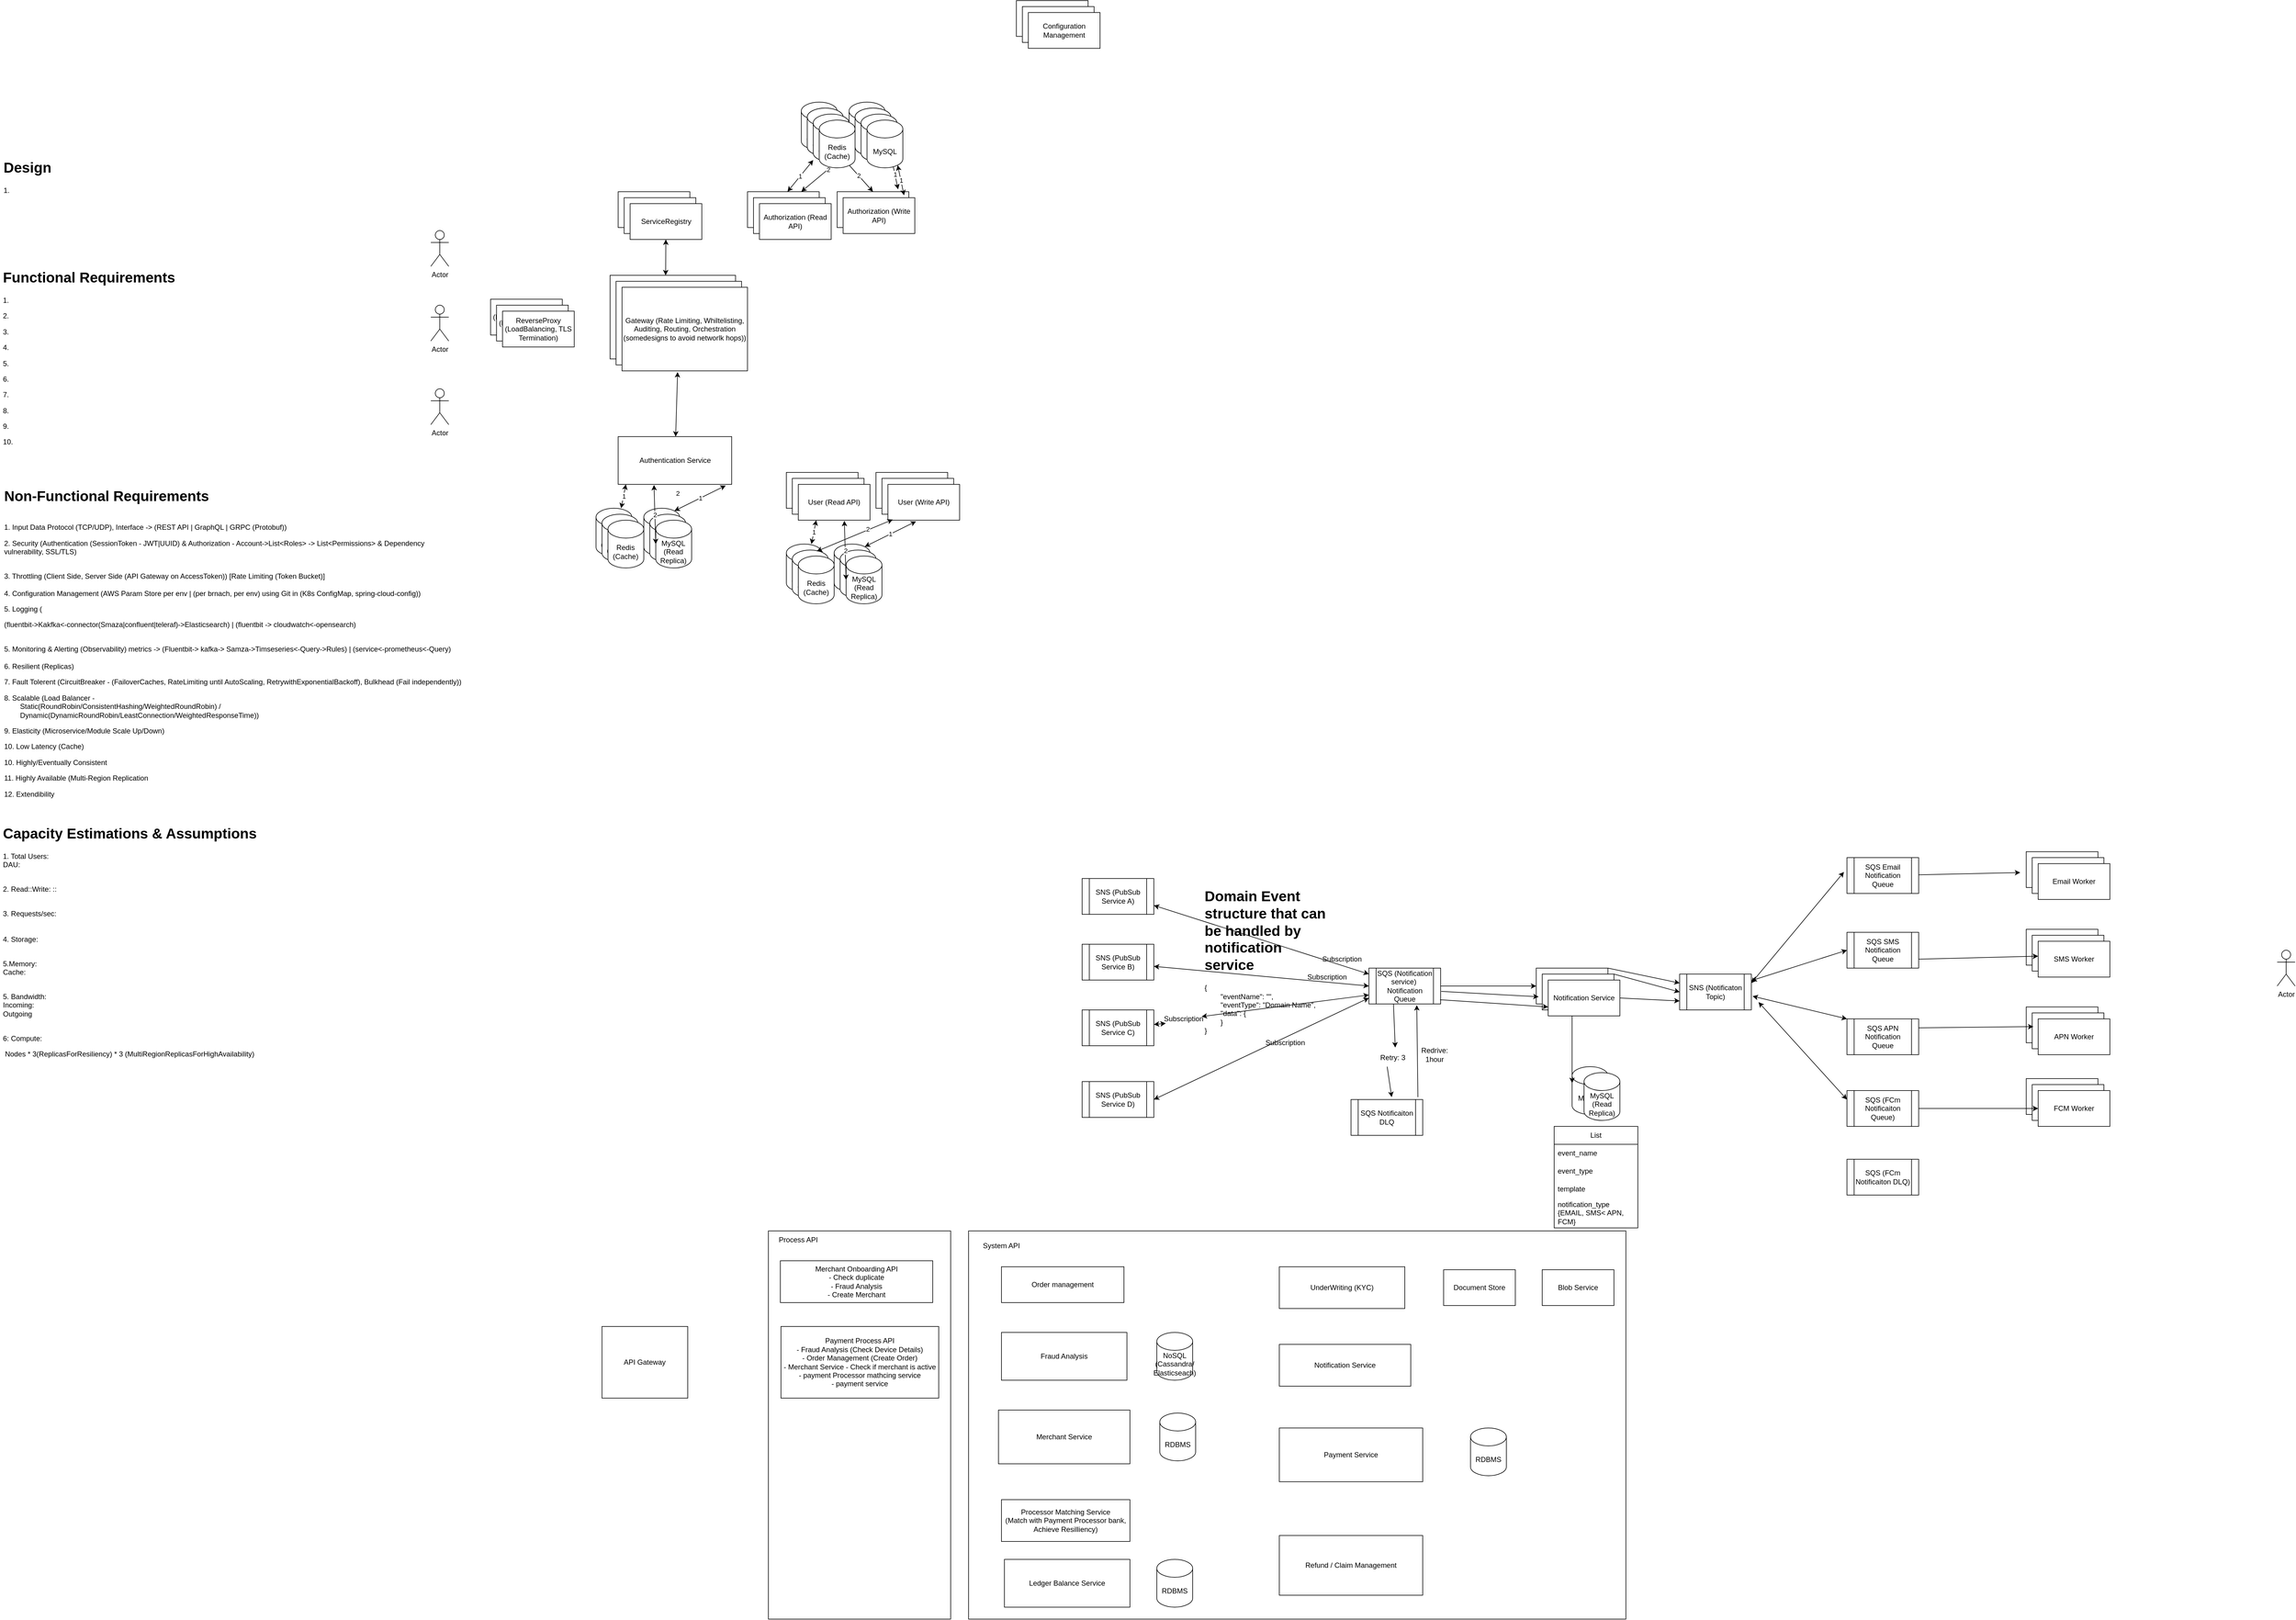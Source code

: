 <mxfile version="21.7.1" type="device">
  <diagram id="5IbY6chEuLYtdWxYGzNw" name="Page-1">
    <mxGraphModel dx="3062" dy="1866" grid="1" gridSize="10" guides="1" tooltips="1" connect="1" arrows="1" fold="1" page="1" pageScale="1" pageWidth="850" pageHeight="1100" math="0" shadow="0">
      <root>
        <mxCell id="0" />
        <mxCell id="1" parent="0" />
        <mxCell id="gwHCqsxIp7rP5MhEEpe_-1" value="API Gateway (Authentication)" style="rounded=0;whiteSpace=wrap;html=1;" parent="1" vertex="1">
          <mxGeometry x="170" y="160" width="210" height="140" as="geometry" />
        </mxCell>
        <mxCell id="gwHCqsxIp7rP5MhEEpe_-2" value="Authorization" style="rounded=0;whiteSpace=wrap;html=1;" parent="1" vertex="1">
          <mxGeometry x="550" y="20" width="120" height="60" as="geometry" />
        </mxCell>
        <mxCell id="gwHCqsxIp7rP5MhEEpe_-3" value="ServiceRegistry" style="rounded=0;whiteSpace=wrap;html=1;" parent="1" vertex="1">
          <mxGeometry x="183.52" y="20" width="120" height="60" as="geometry" />
        </mxCell>
        <mxCell id="gwHCqsxIp7rP5MhEEpe_-4" value="ReverseProxy (LoadBalancing, TLS Termination)" style="rounded=0;whiteSpace=wrap;html=1;" parent="1" vertex="1">
          <mxGeometry x="-30" y="200" width="120" height="60" as="geometry" />
        </mxCell>
        <mxCell id="gwHCqsxIp7rP5MhEEpe_-5" value="ReverseProxy (LoadBalancing, TLS Termination)" style="rounded=0;whiteSpace=wrap;html=1;" parent="1" vertex="1">
          <mxGeometry x="-20" y="210" width="120" height="60" as="geometry" />
        </mxCell>
        <mxCell id="gwHCqsxIp7rP5MhEEpe_-6" value="ReverseProxy (LoadBalancing, TLS Termination)" style="rounded=0;whiteSpace=wrap;html=1;" parent="1" vertex="1">
          <mxGeometry x="-10" y="220" width="120" height="60" as="geometry" />
        </mxCell>
        <mxCell id="gwHCqsxIp7rP5MhEEpe_-7" value="API Gateway (Authentication)" style="rounded=0;whiteSpace=wrap;html=1;" parent="1" vertex="1">
          <mxGeometry x="180" y="170" width="210" height="140" as="geometry" />
        </mxCell>
        <mxCell id="gwHCqsxIp7rP5MhEEpe_-8" value="Gateway (Rate Limiting, Whiltelisting, Auditing, Routing, Orchestration (somedesigns to avoid networlk hops))" style="rounded=0;whiteSpace=wrap;html=1;" parent="1" vertex="1">
          <mxGeometry x="190" y="180" width="210" height="140" as="geometry" />
        </mxCell>
        <mxCell id="gwHCqsxIp7rP5MhEEpe_-9" value="ServiceRegistry" style="rounded=0;whiteSpace=wrap;html=1;" parent="1" vertex="1">
          <mxGeometry x="193.52" y="30" width="120" height="60" as="geometry" />
        </mxCell>
        <mxCell id="gwHCqsxIp7rP5MhEEpe_-10" value="ServiceRegistry" style="rounded=0;whiteSpace=wrap;html=1;" parent="1" vertex="1">
          <mxGeometry x="203.52" y="40" width="120" height="60" as="geometry" />
        </mxCell>
        <mxCell id="gwHCqsxIp7rP5MhEEpe_-11" value="Authorization (Write API)" style="rounded=0;whiteSpace=wrap;html=1;" parent="1" vertex="1">
          <mxGeometry x="560" y="30" width="120" height="60" as="geometry" />
        </mxCell>
        <mxCell id="gwHCqsxIp7rP5MhEEpe_-13" value="User" style="rounded=0;whiteSpace=wrap;html=1;" parent="1" vertex="1">
          <mxGeometry x="465" y="490" width="120" height="60" as="geometry" />
        </mxCell>
        <mxCell id="gwHCqsxIp7rP5MhEEpe_-14" value="User" style="rounded=0;whiteSpace=wrap;html=1;" parent="1" vertex="1">
          <mxGeometry x="475" y="500" width="120" height="60" as="geometry" />
        </mxCell>
        <mxCell id="gwHCqsxIp7rP5MhEEpe_-15" value="User (Read API)" style="rounded=0;whiteSpace=wrap;html=1;" parent="1" vertex="1">
          <mxGeometry x="485" y="510" width="120" height="60" as="geometry" />
        </mxCell>
        <mxCell id="gwHCqsxIp7rP5MhEEpe_-16" value="MySQL" style="shape=cylinder3;whiteSpace=wrap;html=1;boundedLbl=1;backgroundOutline=1;size=15;" parent="1" vertex="1">
          <mxGeometry x="570" y="-130" width="60" height="80" as="geometry" />
        </mxCell>
        <mxCell id="gwHCqsxIp7rP5MhEEpe_-18" value="Redis (Cache)" style="shape=cylinder3;whiteSpace=wrap;html=1;boundedLbl=1;backgroundOutline=1;size=15;" parent="1" vertex="1">
          <mxGeometry x="490" y="-130" width="60" height="80" as="geometry" />
        </mxCell>
        <mxCell id="gwHCqsxIp7rP5MhEEpe_-22" value="MySQL" style="shape=cylinder3;whiteSpace=wrap;html=1;boundedLbl=1;backgroundOutline=1;size=15;" parent="1" vertex="1">
          <mxGeometry x="580" y="-120" width="60" height="80" as="geometry" />
        </mxCell>
        <mxCell id="gwHCqsxIp7rP5MhEEpe_-23" value="Redis (Cache)" style="shape=cylinder3;whiteSpace=wrap;html=1;boundedLbl=1;backgroundOutline=1;size=15;" parent="1" vertex="1">
          <mxGeometry x="500" y="-120" width="60" height="80" as="geometry" />
        </mxCell>
        <mxCell id="gwHCqsxIp7rP5MhEEpe_-24" value="MySQL" style="shape=cylinder3;whiteSpace=wrap;html=1;boundedLbl=1;backgroundOutline=1;size=15;" parent="1" vertex="1">
          <mxGeometry x="590" y="-110" width="60" height="80" as="geometry" />
        </mxCell>
        <mxCell id="gwHCqsxIp7rP5MhEEpe_-25" value="Redis (Cache)" style="shape=cylinder3;whiteSpace=wrap;html=1;boundedLbl=1;backgroundOutline=1;size=15;" parent="1" vertex="1">
          <mxGeometry x="510" y="-110" width="60" height="80" as="geometry" />
        </mxCell>
        <mxCell id="gwHCqsxIp7rP5MhEEpe_-55" value="Authorization" style="rounded=0;whiteSpace=wrap;html=1;" parent="1" vertex="1">
          <mxGeometry x="400" y="20" width="120" height="60" as="geometry" />
        </mxCell>
        <mxCell id="gwHCqsxIp7rP5MhEEpe_-56" value="Authorization" style="rounded=0;whiteSpace=wrap;html=1;" parent="1" vertex="1">
          <mxGeometry x="410" y="30" width="120" height="60" as="geometry" />
        </mxCell>
        <mxCell id="gwHCqsxIp7rP5MhEEpe_-57" value="Authorization (Read API)" style="rounded=0;whiteSpace=wrap;html=1;" parent="1" vertex="1">
          <mxGeometry x="420" y="40" width="120" height="60" as="geometry" />
        </mxCell>
        <mxCell id="gwHCqsxIp7rP5MhEEpe_-58" value="1" style="endArrow=classic;startArrow=classic;html=1;rounded=0;exitX=0.85;exitY=-0.067;exitDx=0;exitDy=0;exitPerimeter=0;entryX=0.855;entryY=1;entryDx=0;entryDy=-4.35;entryPerimeter=0;" parent="1" source="gwHCqsxIp7rP5MhEEpe_-2" target="gwHCqsxIp7rP5MhEEpe_-24" edge="1">
          <mxGeometry width="50" height="50" relative="1" as="geometry">
            <mxPoint x="660" y="-30" as="sourcePoint" />
            <mxPoint x="710" y="-80" as="targetPoint" />
          </mxGeometry>
        </mxCell>
        <mxCell id="gwHCqsxIp7rP5MhEEpe_-59" value="1" style="endArrow=classic;startArrow=classic;html=1;rounded=0;exitX=0.558;exitY=0;exitDx=0;exitDy=0;exitPerimeter=0;" parent="1" source="gwHCqsxIp7rP5MhEEpe_-55" target="gwHCqsxIp7rP5MhEEpe_-25" edge="1">
          <mxGeometry width="50" height="50" relative="1" as="geometry">
            <mxPoint x="660" y="-30" as="sourcePoint" />
            <mxPoint x="710" y="-80" as="targetPoint" />
          </mxGeometry>
        </mxCell>
        <mxCell id="gwHCqsxIp7rP5MhEEpe_-60" value="2" style="endArrow=classic;startArrow=classic;html=1;rounded=0;exitX=0.75;exitY=0;exitDx=0;exitDy=0;entryX=0;entryY=1;entryDx=0;entryDy=-15;entryPerimeter=0;" parent="1" source="gwHCqsxIp7rP5MhEEpe_-55" target="gwHCqsxIp7rP5MhEEpe_-22" edge="1">
          <mxGeometry width="50" height="50" relative="1" as="geometry">
            <mxPoint x="660" y="-30" as="sourcePoint" />
            <mxPoint x="710" y="-80" as="targetPoint" />
          </mxGeometry>
        </mxCell>
        <mxCell id="gwHCqsxIp7rP5MhEEpe_-61" value="2" style="endArrow=classic;startArrow=classic;html=1;rounded=0;exitX=0.5;exitY=0;exitDx=0;exitDy=0;entryX=0.855;entryY=1;entryDx=0;entryDy=-4.35;entryPerimeter=0;" parent="1" source="gwHCqsxIp7rP5MhEEpe_-2" target="gwHCqsxIp7rP5MhEEpe_-25" edge="1">
          <mxGeometry width="50" height="50" relative="1" as="geometry">
            <mxPoint x="660" y="-30" as="sourcePoint" />
            <mxPoint x="710" y="-80" as="targetPoint" />
          </mxGeometry>
        </mxCell>
        <mxCell id="gwHCqsxIp7rP5MhEEpe_-63" value="MySQL" style="shape=cylinder3;whiteSpace=wrap;html=1;boundedLbl=1;backgroundOutline=1;size=15;" parent="1" vertex="1">
          <mxGeometry x="580" y="-120" width="60" height="80" as="geometry" />
        </mxCell>
        <mxCell id="gwHCqsxIp7rP5MhEEpe_-64" value="Redis (Cache)" style="shape=cylinder3;whiteSpace=wrap;html=1;boundedLbl=1;backgroundOutline=1;size=15;" parent="1" vertex="1">
          <mxGeometry x="500" y="-120" width="60" height="80" as="geometry" />
        </mxCell>
        <mxCell id="gwHCqsxIp7rP5MhEEpe_-65" value="MySQL" style="shape=cylinder3;whiteSpace=wrap;html=1;boundedLbl=1;backgroundOutline=1;size=15;" parent="1" vertex="1">
          <mxGeometry x="590" y="-110" width="60" height="80" as="geometry" />
        </mxCell>
        <mxCell id="gwHCqsxIp7rP5MhEEpe_-66" value="Redis (Cache)" style="shape=cylinder3;whiteSpace=wrap;html=1;boundedLbl=1;backgroundOutline=1;size=15;" parent="1" vertex="1">
          <mxGeometry x="510" y="-110" width="60" height="80" as="geometry" />
        </mxCell>
        <mxCell id="gwHCqsxIp7rP5MhEEpe_-67" value="MySQL" style="shape=cylinder3;whiteSpace=wrap;html=1;boundedLbl=1;backgroundOutline=1;size=15;" parent="1" vertex="1">
          <mxGeometry x="600" y="-100" width="60" height="80" as="geometry" />
        </mxCell>
        <mxCell id="gwHCqsxIp7rP5MhEEpe_-68" value="Redis (Cache)" style="shape=cylinder3;whiteSpace=wrap;html=1;boundedLbl=1;backgroundOutline=1;size=15;" parent="1" vertex="1">
          <mxGeometry x="520" y="-100" width="60" height="80" as="geometry" />
        </mxCell>
        <mxCell id="gwHCqsxIp7rP5MhEEpe_-69" value="1" style="endArrow=classic;startArrow=classic;html=1;rounded=0;exitX=0.85;exitY=-0.067;exitDx=0;exitDy=0;exitPerimeter=0;entryX=0.855;entryY=1;entryDx=0;entryDy=-4.35;entryPerimeter=0;" parent="1" target="gwHCqsxIp7rP5MhEEpe_-67" edge="1">
          <mxGeometry width="50" height="50" relative="1" as="geometry">
            <mxPoint x="662" y="25.98" as="sourcePoint" />
            <mxPoint x="720" y="-70" as="targetPoint" />
          </mxGeometry>
        </mxCell>
        <mxCell id="gwHCqsxIp7rP5MhEEpe_-70" value="MySQL" style="shape=cylinder3;whiteSpace=wrap;html=1;boundedLbl=1;backgroundOutline=1;size=15;" parent="1" vertex="1">
          <mxGeometry x="545" y="610" width="60" height="80" as="geometry" />
        </mxCell>
        <mxCell id="gwHCqsxIp7rP5MhEEpe_-71" value="Redis (Cache)" style="shape=cylinder3;whiteSpace=wrap;html=1;boundedLbl=1;backgroundOutline=1;size=15;" parent="1" vertex="1">
          <mxGeometry x="465" y="610" width="60" height="80" as="geometry" />
        </mxCell>
        <mxCell id="gwHCqsxIp7rP5MhEEpe_-72" value="MySQL" style="shape=cylinder3;whiteSpace=wrap;html=1;boundedLbl=1;backgroundOutline=1;size=15;" parent="1" vertex="1">
          <mxGeometry x="555" y="620" width="60" height="80" as="geometry" />
        </mxCell>
        <mxCell id="gwHCqsxIp7rP5MhEEpe_-73" value="Redis (Cache)" style="shape=cylinder3;whiteSpace=wrap;html=1;boundedLbl=1;backgroundOutline=1;size=15;" parent="1" vertex="1">
          <mxGeometry x="475" y="620" width="60" height="80" as="geometry" />
        </mxCell>
        <mxCell id="gwHCqsxIp7rP5MhEEpe_-74" value="MySQL (Read Replica)" style="shape=cylinder3;whiteSpace=wrap;html=1;boundedLbl=1;backgroundOutline=1;size=15;" parent="1" vertex="1">
          <mxGeometry x="565" y="630" width="60" height="80" as="geometry" />
        </mxCell>
        <mxCell id="gwHCqsxIp7rP5MhEEpe_-75" value="Redis (Cache)" style="shape=cylinder3;whiteSpace=wrap;html=1;boundedLbl=1;backgroundOutline=1;size=15;" parent="1" vertex="1">
          <mxGeometry x="485" y="630" width="60" height="80" as="geometry" />
        </mxCell>
        <mxCell id="gwHCqsxIp7rP5MhEEpe_-77" value="1" style="endArrow=classic;startArrow=classic;html=1;rounded=0;exitX=0.7;exitY=0;exitDx=0;exitDy=0;exitPerimeter=0;entryX=0.25;entryY=1;entryDx=0;entryDy=0;" parent="1" source="gwHCqsxIp7rP5MhEEpe_-71" target="gwHCqsxIp7rP5MhEEpe_-15" edge="1">
          <mxGeometry width="50" height="50" relative="1" as="geometry">
            <mxPoint x="965" y="460" as="sourcePoint" />
            <mxPoint x="1015" y="410" as="targetPoint" />
          </mxGeometry>
        </mxCell>
        <mxCell id="gwHCqsxIp7rP5MhEEpe_-79" value="User" style="rounded=0;whiteSpace=wrap;html=1;" parent="1" vertex="1">
          <mxGeometry x="615" y="490" width="120" height="60" as="geometry" />
        </mxCell>
        <mxCell id="gwHCqsxIp7rP5MhEEpe_-80" value="User" style="rounded=0;whiteSpace=wrap;html=1;" parent="1" vertex="1">
          <mxGeometry x="625" y="500" width="120" height="60" as="geometry" />
        </mxCell>
        <mxCell id="gwHCqsxIp7rP5MhEEpe_-81" value="User (Write API)" style="rounded=0;whiteSpace=wrap;html=1;" parent="1" vertex="1">
          <mxGeometry x="635" y="510" width="120" height="60" as="geometry" />
        </mxCell>
        <mxCell id="gwHCqsxIp7rP5MhEEpe_-82" value="1" style="endArrow=classic;startArrow=classic;html=1;rounded=0;exitX=0.855;exitY=0;exitDx=0;exitDy=4.35;exitPerimeter=0;entryX=0.392;entryY=1.033;entryDx=0;entryDy=0;entryPerimeter=0;" parent="1" source="gwHCqsxIp7rP5MhEEpe_-70" target="gwHCqsxIp7rP5MhEEpe_-81" edge="1">
          <mxGeometry width="50" height="50" relative="1" as="geometry">
            <mxPoint x="965" y="550" as="sourcePoint" />
            <mxPoint x="1015" y="500" as="targetPoint" />
          </mxGeometry>
        </mxCell>
        <mxCell id="gwHCqsxIp7rP5MhEEpe_-83" value="2" style="endArrow=classic;startArrow=classic;html=1;rounded=0;entryX=0.642;entryY=1.017;entryDx=0;entryDy=0;entryPerimeter=0;exitX=0;exitY=0.5;exitDx=0;exitDy=0;exitPerimeter=0;" parent="1" source="gwHCqsxIp7rP5MhEEpe_-74" target="gwHCqsxIp7rP5MhEEpe_-15" edge="1">
          <mxGeometry width="50" height="50" relative="1" as="geometry">
            <mxPoint x="965" y="550" as="sourcePoint" />
            <mxPoint x="1015" y="500" as="targetPoint" />
          </mxGeometry>
        </mxCell>
        <mxCell id="gwHCqsxIp7rP5MhEEpe_-84" value="" style="endArrow=classic;startArrow=classic;html=1;rounded=0;exitX=0.683;exitY=0.025;exitDx=0;exitDy=0;exitPerimeter=0;entryX=0.067;entryY=0.983;entryDx=0;entryDy=0;entryPerimeter=0;" parent="1" source="gwHCqsxIp7rP5MhEEpe_-73" target="gwHCqsxIp7rP5MhEEpe_-81" edge="1">
          <mxGeometry width="50" height="50" relative="1" as="geometry">
            <mxPoint x="965" y="550" as="sourcePoint" />
            <mxPoint x="1015" y="500" as="targetPoint" />
          </mxGeometry>
        </mxCell>
        <mxCell id="gwHCqsxIp7rP5MhEEpe_-85" value="2" style="edgeLabel;html=1;align=center;verticalAlign=middle;resizable=0;points=[];" parent="gwHCqsxIp7rP5MhEEpe_-84" vertex="1" connectable="0">
          <mxGeometry x="0.352" y="2" relative="1" as="geometry">
            <mxPoint as="offset" />
          </mxGeometry>
        </mxCell>
        <mxCell id="gwHCqsxIp7rP5MhEEpe_-108" value="Authentication Service" style="rounded=0;whiteSpace=wrap;html=1;" parent="1" vertex="1">
          <mxGeometry x="183.52" y="430" width="190" height="80" as="geometry" />
        </mxCell>
        <mxCell id="gwHCqsxIp7rP5MhEEpe_-109" value="MySQL" style="shape=cylinder3;whiteSpace=wrap;html=1;boundedLbl=1;backgroundOutline=1;size=15;" parent="1" vertex="1">
          <mxGeometry x="226.48" y="550" width="60" height="80" as="geometry" />
        </mxCell>
        <mxCell id="gwHCqsxIp7rP5MhEEpe_-110" value="Redis (Cache)" style="shape=cylinder3;whiteSpace=wrap;html=1;boundedLbl=1;backgroundOutline=1;size=15;" parent="1" vertex="1">
          <mxGeometry x="146.48" y="550" width="60" height="80" as="geometry" />
        </mxCell>
        <mxCell id="gwHCqsxIp7rP5MhEEpe_-111" value="MySQL" style="shape=cylinder3;whiteSpace=wrap;html=1;boundedLbl=1;backgroundOutline=1;size=15;" parent="1" vertex="1">
          <mxGeometry x="236.48" y="560" width="60" height="80" as="geometry" />
        </mxCell>
        <mxCell id="gwHCqsxIp7rP5MhEEpe_-112" value="Redis (Cache)" style="shape=cylinder3;whiteSpace=wrap;html=1;boundedLbl=1;backgroundOutline=1;size=15;" parent="1" vertex="1">
          <mxGeometry x="156.48" y="560" width="60" height="80" as="geometry" />
        </mxCell>
        <mxCell id="gwHCqsxIp7rP5MhEEpe_-113" value="MySQL (Read Replica)" style="shape=cylinder3;whiteSpace=wrap;html=1;boundedLbl=1;backgroundOutline=1;size=15;" parent="1" vertex="1">
          <mxGeometry x="246.48" y="570" width="60" height="80" as="geometry" />
        </mxCell>
        <mxCell id="gwHCqsxIp7rP5MhEEpe_-114" value="Redis (Cache)" style="shape=cylinder3;whiteSpace=wrap;html=1;boundedLbl=1;backgroundOutline=1;size=15;" parent="1" vertex="1">
          <mxGeometry x="166.48" y="570" width="60" height="80" as="geometry" />
        </mxCell>
        <mxCell id="gwHCqsxIp7rP5MhEEpe_-115" value="1" style="endArrow=classic;startArrow=classic;html=1;rounded=0;exitX=0.7;exitY=0;exitDx=0;exitDy=0;exitPerimeter=0;entryX=0.25;entryY=1;entryDx=0;entryDy=0;" parent="1" source="gwHCqsxIp7rP5MhEEpe_-110" edge="1">
          <mxGeometry width="50" height="50" relative="1" as="geometry">
            <mxPoint x="646.48" y="400" as="sourcePoint" />
            <mxPoint x="196.48" y="510" as="targetPoint" />
          </mxGeometry>
        </mxCell>
        <mxCell id="gwHCqsxIp7rP5MhEEpe_-116" value="1" style="endArrow=classic;startArrow=classic;html=1;rounded=0;exitX=0.855;exitY=0;exitDx=0;exitDy=4.35;exitPerimeter=0;entryX=0.392;entryY=1.033;entryDx=0;entryDy=0;entryPerimeter=0;" parent="1" source="gwHCqsxIp7rP5MhEEpe_-109" edge="1">
          <mxGeometry width="50" height="50" relative="1" as="geometry">
            <mxPoint x="646.48" y="490" as="sourcePoint" />
            <mxPoint x="363.52" y="511.98" as="targetPoint" />
          </mxGeometry>
        </mxCell>
        <mxCell id="gwHCqsxIp7rP5MhEEpe_-117" value="2" style="endArrow=classic;startArrow=classic;html=1;rounded=0;entryX=0.642;entryY=1.017;entryDx=0;entryDy=0;entryPerimeter=0;exitX=0;exitY=0.5;exitDx=0;exitDy=0;exitPerimeter=0;" parent="1" source="gwHCqsxIp7rP5MhEEpe_-113" edge="1">
          <mxGeometry width="50" height="50" relative="1" as="geometry">
            <mxPoint x="646.48" y="490" as="sourcePoint" />
            <mxPoint x="243.52" y="511.02" as="targetPoint" />
          </mxGeometry>
        </mxCell>
        <mxCell id="gwHCqsxIp7rP5MhEEpe_-118" value="2" style="edgeLabel;html=1;align=center;verticalAlign=middle;resizable=0;points=[];" parent="1" vertex="1" connectable="0">
          <mxGeometry x="282.517" y="524.34" as="geometry" />
        </mxCell>
        <mxCell id="gwHCqsxIp7rP5MhEEpe_-119" value="" style="endArrow=classic;startArrow=classic;html=1;rounded=0;exitX=0.443;exitY=0;exitDx=0;exitDy=0;exitPerimeter=0;" parent="1" source="gwHCqsxIp7rP5MhEEpe_-1" target="gwHCqsxIp7rP5MhEEpe_-10" edge="1">
          <mxGeometry width="50" height="50" relative="1" as="geometry">
            <mxPoint x="670" y="270" as="sourcePoint" />
            <mxPoint x="720" y="220" as="targetPoint" />
          </mxGeometry>
        </mxCell>
        <mxCell id="kbgFcAGoHfSZG_7xuQN--1" value="&lt;h1&gt;Functional Requirements&lt;br&gt;&lt;/h1&gt;&lt;p&gt;1.&lt;/p&gt;&lt;p&gt;2.&lt;/p&gt;&lt;p&gt;3.&lt;/p&gt;&lt;p&gt;4.&lt;/p&gt;&lt;p&gt;5.&lt;/p&gt;&lt;p&gt;6.&lt;/p&gt;&lt;p&gt;7.&lt;/p&gt;&lt;p&gt;8.&lt;/p&gt;&lt;p&gt;9.&lt;/p&gt;&lt;p&gt;10.&lt;/p&gt;&lt;p&gt;&lt;br&gt;&lt;/p&gt;" style="text;html=1;strokeColor=none;fillColor=none;spacing=5;spacingTop=-20;whiteSpace=wrap;overflow=hidden;rounded=0;" parent="1" vertex="1">
          <mxGeometry x="-851" y="144" width="650" height="355" as="geometry" />
        </mxCell>
        <mxCell id="kbgFcAGoHfSZG_7xuQN--2" value="&lt;h1&gt;Non-Functional Requirements&lt;br&gt;&lt;/h1&gt;&lt;div&gt;&lt;br&gt;&lt;/div&gt;&lt;div&gt;1. Input Data Protocol (TCP/UDP), Interface -&amp;gt; (REST API | GraphQL | GRPC (Protobuf))&lt;/div&gt;&lt;p&gt;2. Security (Authentication (SessionToken - JWT|UUID) &amp;amp; Authorization - Account-&amp;gt;List&amp;lt;Roles&amp;gt; -&amp;gt; List&amp;lt;Permissions&amp;gt; &amp;amp; Dependency vulnerability, SSL/TLS)&lt;/p&gt;&lt;p&gt;&lt;br&gt;3. Throttling (Client Side, Server Side (API Gateway on AccessToken)) [Rate Limiting (Token Bucket)]&lt;br&gt;&lt;br&gt;4. Configuration Management (AWS Param Store per env | (per brnach, per env) using Git in (K8s ConfigMap, spring-cloud-config))&lt;/p&gt;&lt;p&gt;5. Logging (&amp;nbsp;&amp;nbsp;&lt;/p&gt;(fluentbit-&amp;gt;Kakfka&amp;lt;-connector(Smaza|confluent|teleraf)-&amp;gt;Elasticsearch) | (fluentbit -&amp;gt; cloudwatch&amp;lt;-opensearch&lt;span style=&quot;background-color: initial;&quot;&gt;)&lt;/span&gt;&lt;br&gt;&lt;p&gt;&lt;br&gt;5. Monitoring &amp;amp; Alerting (Observability) metrics -&amp;gt; (Fluentbit-&amp;gt; kafka-&amp;gt; Samza-&amp;gt;Timseseries&amp;lt;-Query-&amp;gt;Rules) | (service&amp;lt;-prometheus&amp;lt;-Query)&lt;br&gt;&lt;br&gt;6. Resilient (Replicas)&lt;br&gt;&lt;/p&gt;&lt;p&gt;7. Fault Tolerent (CircuitBreaker - (FailoverCaches, RateLimiting until AutoScaling, RetrywithExponentialBackoff), Bulkhead (Fail independently))&lt;br&gt;&lt;/p&gt;&lt;p&gt;8. Scalable (Load Balancer -&amp;nbsp;&lt;br&gt;&lt;span style=&quot;background-color: initial;&quot;&gt;&lt;span style=&quot;white-space: pre;&quot;&gt;&#x9;&lt;/span&gt;Static(RoundRobin/ConsistentHashing/WeightedRoundRobin) / &lt;br&gt;&lt;span style=&quot;white-space: pre;&quot;&gt;&#x9;&lt;/span&gt;Dynamic(DynamicRoundRobin/LeastConnection/WeightedResponseTime))&lt;/span&gt;&lt;/p&gt;&lt;p&gt;9. Elasticity (Microservice/Module Scale Up/Down)&lt;br&gt;&lt;/p&gt;&lt;p&gt;10. Low Latency (Cache)&lt;br&gt;&lt;/p&gt;&lt;p&gt;10. Highly/Eventually Consistent&lt;/p&gt;&lt;p&gt;11. Highly Available (Multi-Region Replication&lt;/p&gt;&lt;p&gt;12. Extendibility&lt;br&gt;&lt;/p&gt;" style="text;html=1;strokeColor=none;fillColor=none;spacing=5;spacingTop=-20;whiteSpace=wrap;overflow=hidden;rounded=0;" parent="1" vertex="1">
          <mxGeometry x="-849" y="510" width="779" height="540" as="geometry" />
        </mxCell>
        <mxCell id="kbgFcAGoHfSZG_7xuQN--3" value="&lt;h1&gt;Design&lt;br&gt;&lt;/h1&gt;&lt;p&gt;1.&lt;/p&gt;" style="text;html=1;strokeColor=none;fillColor=none;spacing=5;spacingTop=-20;whiteSpace=wrap;overflow=hidden;rounded=0;" parent="1" vertex="1">
          <mxGeometry x="-850" y="-40" width="720" height="160" as="geometry" />
        </mxCell>
        <mxCell id="kbgFcAGoHfSZG_7xuQN--4" value="Actor" style="shape=umlActor;verticalLabelPosition=bottom;verticalAlign=top;html=1;outlineConnect=0;" parent="1" vertex="1">
          <mxGeometry x="-130" y="210" width="30" height="60" as="geometry" />
        </mxCell>
        <mxCell id="kbgFcAGoHfSZG_7xuQN--5" value="Actor" style="shape=umlActor;verticalLabelPosition=bottom;verticalAlign=top;html=1;outlineConnect=0;" parent="1" vertex="1">
          <mxGeometry x="-130" y="350" width="30" height="60" as="geometry" />
        </mxCell>
        <mxCell id="kbgFcAGoHfSZG_7xuQN--6" value="Actor" style="shape=umlActor;verticalLabelPosition=bottom;verticalAlign=top;html=1;outlineConnect=0;" parent="1" vertex="1">
          <mxGeometry x="-130" y="85" width="30" height="60" as="geometry" />
        </mxCell>
        <mxCell id="kbgFcAGoHfSZG_7xuQN--11" value="Configuration Management" style="rounded=0;whiteSpace=wrap;html=1;" parent="1" vertex="1">
          <mxGeometry x="850" y="-300" width="120" height="60" as="geometry" />
        </mxCell>
        <mxCell id="kbgFcAGoHfSZG_7xuQN--12" value="Configuration Management" style="rounded=0;whiteSpace=wrap;html=1;" parent="1" vertex="1">
          <mxGeometry x="860" y="-290" width="120" height="60" as="geometry" />
        </mxCell>
        <mxCell id="kbgFcAGoHfSZG_7xuQN--13" value="Configuration Management" style="rounded=0;whiteSpace=wrap;html=1;" parent="1" vertex="1">
          <mxGeometry x="870" y="-280" width="120" height="60" as="geometry" />
        </mxCell>
        <mxCell id="kbgFcAGoHfSZG_7xuQN--14" value="" style="endArrow=classic;startArrow=classic;html=1;rounded=0;entryX=0.443;entryY=1.014;entryDx=0;entryDy=0;entryPerimeter=0;" parent="1" source="gwHCqsxIp7rP5MhEEpe_-108" target="gwHCqsxIp7rP5MhEEpe_-8" edge="1">
          <mxGeometry width="50" height="50" relative="1" as="geometry">
            <mxPoint x="600" y="470" as="sourcePoint" />
            <mxPoint x="650" y="420" as="targetPoint" />
          </mxGeometry>
        </mxCell>
        <mxCell id="kbgFcAGoHfSZG_7xuQN--94" value="&lt;h1&gt;Capacity Estimations &amp;amp; Assumptions&lt;br&gt;&lt;/h1&gt;&lt;p&gt;1. Total Users:&lt;br&gt;DAU: &lt;br&gt;&lt;br&gt;&lt;/p&gt;&lt;p&gt;2. Read::Write: ::&lt;br&gt;&lt;br&gt;&lt;/p&gt;&lt;p&gt;3. Requests/sec:&lt;br&gt;&lt;br&gt;&lt;br&gt; 4. Storage:&lt;br&gt;&lt;br&gt; &lt;/p&gt;&lt;p&gt;5.Memory:&lt;br&gt;Cache:&lt;br&gt;&lt;br&gt;&lt;/p&gt;&lt;p&gt;5. Bandwidth:&lt;br&gt;Incoming:&lt;br&gt;Outgoing&lt;/p&gt;&lt;p&gt;&lt;br&gt;6: Compute:&lt;/p&gt;&lt;p&gt;&amp;nbsp;Nodes * 3(ReplicasForResiliency) * 3 (MultiRegionReplicasForHighAvailability)&lt;br&gt;&lt;/p&gt;" style="text;html=1;strokeColor=none;fillColor=none;spacing=5;spacingTop=-20;whiteSpace=wrap;overflow=hidden;rounded=0;" parent="1" vertex="1">
          <mxGeometry x="-851" y="1075" width="630" height="540" as="geometry" />
        </mxCell>
        <mxCell id="kb_eebOLBFyuU_Tj5Dm--1" value="API Gateway" style="rounded=0;whiteSpace=wrap;html=1;" parent="1" vertex="1">
          <mxGeometry x="156.48" y="1920" width="143.52" height="120" as="geometry" />
        </mxCell>
        <mxCell id="kb_eebOLBFyuU_Tj5Dm--2" value="" style="rounded=0;whiteSpace=wrap;html=1;" parent="1" vertex="1">
          <mxGeometry x="435" y="1760" width="305" height="650" as="geometry" />
        </mxCell>
        <mxCell id="kb_eebOLBFyuU_Tj5Dm--3" value="" style="rounded=0;whiteSpace=wrap;html=1;" parent="1" vertex="1">
          <mxGeometry x="770" y="1760" width="1100" height="650" as="geometry" />
        </mxCell>
        <mxCell id="kb_eebOLBFyuU_Tj5Dm--4" value="Process API" style="text;html=1;strokeColor=none;fillColor=none;align=center;verticalAlign=middle;whiteSpace=wrap;rounded=0;" parent="1" vertex="1">
          <mxGeometry x="435" y="1760" width="100" height="30" as="geometry" />
        </mxCell>
        <mxCell id="kb_eebOLBFyuU_Tj5Dm--5" value="System API" style="text;html=1;strokeColor=none;fillColor=none;align=center;verticalAlign=middle;whiteSpace=wrap;rounded=0;" parent="1" vertex="1">
          <mxGeometry x="780" y="1770" width="90" height="30" as="geometry" />
        </mxCell>
        <mxCell id="kb_eebOLBFyuU_Tj5Dm--7" value="Merchant Onboarding API&lt;br&gt;- Check duplicate&lt;br&gt;&lt;div&gt;- Fraud Analysis&lt;/div&gt;&lt;div&gt;- Create Merchant&lt;br&gt;&lt;/div&gt;" style="rounded=0;whiteSpace=wrap;html=1;" parent="1" vertex="1">
          <mxGeometry x="455" y="1810" width="255" height="70" as="geometry" />
        </mxCell>
        <mxCell id="kb_eebOLBFyuU_Tj5Dm--8" value="Payment Process API&lt;br&gt;&lt;div&gt;- Fraud Analysis (Check Device Details)&lt;/div&gt;&lt;div&gt;- Order Management (Create Order)&lt;br&gt;- Merchant Service - Check if merchant is active&lt;br&gt;- payment Processor mathcing service&lt;br&gt;- payment service&lt;br&gt;&lt;/div&gt;" style="rounded=0;whiteSpace=wrap;html=1;" parent="1" vertex="1">
          <mxGeometry x="456" y="1920" width="264" height="120" as="geometry" />
        </mxCell>
        <mxCell id="kb_eebOLBFyuU_Tj5Dm--9" value="Fraud Analysis" style="rounded=0;whiteSpace=wrap;html=1;" parent="1" vertex="1">
          <mxGeometry x="825" y="1930" width="210" height="80" as="geometry" />
        </mxCell>
        <mxCell id="kb_eebOLBFyuU_Tj5Dm--10" value="Order management" style="rounded=0;whiteSpace=wrap;html=1;" parent="1" vertex="1">
          <mxGeometry x="825" y="1820" width="205" height="60" as="geometry" />
        </mxCell>
        <mxCell id="kb_eebOLBFyuU_Tj5Dm--11" value="NoSQL (Cassandra/&lt;br&gt;Elasticseach)" style="shape=cylinder3;whiteSpace=wrap;html=1;boundedLbl=1;backgroundOutline=1;size=15;" parent="1" vertex="1">
          <mxGeometry x="1085" y="1930" width="60" height="80" as="geometry" />
        </mxCell>
        <mxCell id="kb_eebOLBFyuU_Tj5Dm--12" value="Merchant Service" style="rounded=0;whiteSpace=wrap;html=1;" parent="1" vertex="1">
          <mxGeometry x="820" y="2060" width="220" height="90" as="geometry" />
        </mxCell>
        <mxCell id="kb_eebOLBFyuU_Tj5Dm--13" value="RDBMS" style="shape=cylinder3;whiteSpace=wrap;html=1;boundedLbl=1;backgroundOutline=1;size=15;" parent="1" vertex="1">
          <mxGeometry x="1090" y="2065" width="60" height="80" as="geometry" />
        </mxCell>
        <mxCell id="kb_eebOLBFyuU_Tj5Dm--14" value="Processor Matching Service &lt;br&gt;(Match with Payment Processor bank,&lt;br&gt;Achieve Resilliency)" style="rounded=0;whiteSpace=wrap;html=1;" parent="1" vertex="1">
          <mxGeometry x="825" y="2210" width="215" height="70" as="geometry" />
        </mxCell>
        <mxCell id="kb_eebOLBFyuU_Tj5Dm--15" value="UnderWriting (KYC)" style="rounded=0;whiteSpace=wrap;html=1;" parent="1" vertex="1">
          <mxGeometry x="1290" y="1820" width="210" height="70" as="geometry" />
        </mxCell>
        <mxCell id="kb_eebOLBFyuU_Tj5Dm--16" value="Notification Service" style="rounded=0;whiteSpace=wrap;html=1;" parent="1" vertex="1">
          <mxGeometry x="1290" y="1950" width="220" height="70" as="geometry" />
        </mxCell>
        <mxCell id="kb_eebOLBFyuU_Tj5Dm--18" value="Payment Service" style="rounded=0;whiteSpace=wrap;html=1;" parent="1" vertex="1">
          <mxGeometry x="1290" y="2090" width="240" height="90" as="geometry" />
        </mxCell>
        <mxCell id="kb_eebOLBFyuU_Tj5Dm--19" value="Document Store" style="rounded=0;whiteSpace=wrap;html=1;" parent="1" vertex="1">
          <mxGeometry x="1565" y="1825" width="120" height="60" as="geometry" />
        </mxCell>
        <mxCell id="kb_eebOLBFyuU_Tj5Dm--20" value="Blob Service" style="rounded=0;whiteSpace=wrap;html=1;" parent="1" vertex="1">
          <mxGeometry x="1730" y="1825" width="120" height="60" as="geometry" />
        </mxCell>
        <mxCell id="kb_eebOLBFyuU_Tj5Dm--21" value="RDBMS" style="shape=cylinder3;whiteSpace=wrap;html=1;boundedLbl=1;backgroundOutline=1;size=15;" parent="1" vertex="1">
          <mxGeometry x="1610" y="2090" width="60" height="80" as="geometry" />
        </mxCell>
        <mxCell id="kb_eebOLBFyuU_Tj5Dm--22" value="Refund / Claim Management" style="rounded=0;whiteSpace=wrap;html=1;" parent="1" vertex="1">
          <mxGeometry x="1290" y="2270" width="240" height="100" as="geometry" />
        </mxCell>
        <mxCell id="kb_eebOLBFyuU_Tj5Dm--24" value="Ledger Balance Service" style="rounded=0;whiteSpace=wrap;html=1;" parent="1" vertex="1">
          <mxGeometry x="830" y="2310" width="210" height="80" as="geometry" />
        </mxCell>
        <mxCell id="kb_eebOLBFyuU_Tj5Dm--25" value="RDBMS" style="shape=cylinder3;whiteSpace=wrap;html=1;boundedLbl=1;backgroundOutline=1;size=15;" parent="1" vertex="1">
          <mxGeometry x="1085" y="2310" width="60" height="80" as="geometry" />
        </mxCell>
        <mxCell id="PAITsjhqFZbdv7n3hjvy-2" value="SQS (Notification service)&amp;nbsp;&lt;br&gt;Notification Queue" style="shape=process;whiteSpace=wrap;html=1;backgroundOutline=1;" parent="1" vertex="1">
          <mxGeometry x="1440" y="1320" width="120" height="60" as="geometry" />
        </mxCell>
        <mxCell id="PAITsjhqFZbdv7n3hjvy-3" value="SNS (PubSub Service A)" style="shape=process;whiteSpace=wrap;html=1;backgroundOutline=1;" parent="1" vertex="1">
          <mxGeometry x="960" y="1170" width="120" height="60" as="geometry" />
        </mxCell>
        <mxCell id="PAITsjhqFZbdv7n3hjvy-4" value="SNS (PubSub Service B)" style="shape=process;whiteSpace=wrap;html=1;backgroundOutline=1;" parent="1" vertex="1">
          <mxGeometry x="960" y="1280" width="120" height="60" as="geometry" />
        </mxCell>
        <mxCell id="PAITsjhqFZbdv7n3hjvy-5" value="SNS (PubSub Service C)" style="shape=process;whiteSpace=wrap;html=1;backgroundOutline=1;" parent="1" vertex="1">
          <mxGeometry x="960" y="1390" width="120" height="60" as="geometry" />
        </mxCell>
        <mxCell id="PAITsjhqFZbdv7n3hjvy-6" value="SNS (PubSub Service D)" style="shape=process;whiteSpace=wrap;html=1;backgroundOutline=1;" parent="1" vertex="1">
          <mxGeometry x="960" y="1510" width="120" height="60" as="geometry" />
        </mxCell>
        <mxCell id="PAITsjhqFZbdv7n3hjvy-9" value="&lt;h1&gt;Domain Event structure that can be handled by notification service&lt;/h1&gt;&lt;div&gt;{&lt;/div&gt;&lt;div&gt;&lt;span style=&quot;white-space: pre;&quot;&gt;&#x9;&lt;/span&gt;&quot;eventName&quot;: &quot;&quot;,&lt;br&gt;&lt;/div&gt;&lt;div&gt;&lt;span style=&quot;white-space: pre;&quot;&gt;&#x9;&lt;/span&gt;&quot;eventType&quot;: &quot;Domain Name&quot;,&lt;br&gt;&lt;span style=&quot;white-space: pre;&quot;&gt;&#x9;&lt;/span&gt;&quot;data&quot;: {&lt;/div&gt;&lt;div&gt;&lt;span style=&quot;white-space: pre;&quot;&gt;&#x9;&lt;/span&gt;}&lt;br&gt;&lt;/div&gt;&lt;div&gt;}&lt;/div&gt;" style="text;html=1;strokeColor=none;fillColor=none;spacing=5;spacingTop=-20;whiteSpace=wrap;overflow=hidden;rounded=0;" parent="1" vertex="1">
          <mxGeometry x="1160" y="1180" width="220" height="330" as="geometry" />
        </mxCell>
        <mxCell id="PAITsjhqFZbdv7n3hjvy-18" value="SQS Notificaiton DLQ" style="shape=process;whiteSpace=wrap;html=1;backgroundOutline=1;" parent="1" vertex="1">
          <mxGeometry x="1410" y="1540" width="120" height="60" as="geometry" />
        </mxCell>
        <mxCell id="PAITsjhqFZbdv7n3hjvy-19" value="Notification Service" style="rounded=0;whiteSpace=wrap;html=1;" parent="1" vertex="1">
          <mxGeometry x="1720" y="1320" width="120" height="60" as="geometry" />
        </mxCell>
        <mxCell id="PAITsjhqFZbdv7n3hjvy-24" value="MySQL" style="shape=cylinder3;whiteSpace=wrap;html=1;boundedLbl=1;backgroundOutline=1;size=15;" parent="1" vertex="1">
          <mxGeometry x="1780" y="1485" width="60" height="80" as="geometry" />
        </mxCell>
        <mxCell id="PAITsjhqFZbdv7n3hjvy-25" value="MySQL (Read Replica)" style="shape=cylinder3;whiteSpace=wrap;html=1;boundedLbl=1;backgroundOutline=1;size=15;" parent="1" vertex="1">
          <mxGeometry x="1800" y="1495" width="60" height="80" as="geometry" />
        </mxCell>
        <mxCell id="PAITsjhqFZbdv7n3hjvy-26" value="List" style="swimlane;fontStyle=0;childLayout=stackLayout;horizontal=1;startSize=30;horizontalStack=0;resizeParent=1;resizeParentMax=0;resizeLast=0;collapsible=1;marginBottom=0;whiteSpace=wrap;html=1;" parent="1" vertex="1">
          <mxGeometry x="1750" y="1585" width="140" height="170" as="geometry" />
        </mxCell>
        <mxCell id="PAITsjhqFZbdv7n3hjvy-27" value="event_name" style="text;strokeColor=none;fillColor=none;align=left;verticalAlign=middle;spacingLeft=4;spacingRight=4;overflow=hidden;points=[[0,0.5],[1,0.5]];portConstraint=eastwest;rotatable=0;whiteSpace=wrap;html=1;" parent="PAITsjhqFZbdv7n3hjvy-26" vertex="1">
          <mxGeometry y="30" width="140" height="30" as="geometry" />
        </mxCell>
        <mxCell id="PAITsjhqFZbdv7n3hjvy-28" value="event_type" style="text;strokeColor=none;fillColor=none;align=left;verticalAlign=middle;spacingLeft=4;spacingRight=4;overflow=hidden;points=[[0,0.5],[1,0.5]];portConstraint=eastwest;rotatable=0;whiteSpace=wrap;html=1;" parent="PAITsjhqFZbdv7n3hjvy-26" vertex="1">
          <mxGeometry y="60" width="140" height="30" as="geometry" />
        </mxCell>
        <mxCell id="PAITsjhqFZbdv7n3hjvy-29" value="template" style="text;strokeColor=none;fillColor=none;align=left;verticalAlign=middle;spacingLeft=4;spacingRight=4;overflow=hidden;points=[[0,0.5],[1,0.5]];portConstraint=eastwest;rotatable=0;whiteSpace=wrap;html=1;" parent="PAITsjhqFZbdv7n3hjvy-26" vertex="1">
          <mxGeometry y="90" width="140" height="30" as="geometry" />
        </mxCell>
        <mxCell id="PAITsjhqFZbdv7n3hjvy-30" value="notification_type {EMAIL, SMS&amp;lt; APN, FCM}" style="text;strokeColor=none;fillColor=none;align=left;verticalAlign=middle;spacingLeft=4;spacingRight=4;overflow=hidden;points=[[0,0.5],[1,0.5]];portConstraint=eastwest;rotatable=0;whiteSpace=wrap;html=1;" parent="PAITsjhqFZbdv7n3hjvy-26" vertex="1">
          <mxGeometry y="120" width="140" height="50" as="geometry" />
        </mxCell>
        <mxCell id="PAITsjhqFZbdv7n3hjvy-31" value="" style="endArrow=classic;startArrow=classic;html=1;rounded=0;entryX=0;entryY=0;entryDx=0;entryDy=27.5;entryPerimeter=0;exitX=0.5;exitY=1;exitDx=0;exitDy=0;" parent="1" source="PAITsjhqFZbdv7n3hjvy-19" target="PAITsjhqFZbdv7n3hjvy-24" edge="1">
          <mxGeometry width="50" height="50" relative="1" as="geometry">
            <mxPoint x="1440" y="1400" as="sourcePoint" />
            <mxPoint x="1490" y="1350" as="targetPoint" />
          </mxGeometry>
        </mxCell>
        <mxCell id="PAITsjhqFZbdv7n3hjvy-32" value="" style="endArrow=classic;startArrow=classic;html=1;rounded=0;exitX=1;exitY=0.5;exitDx=0;exitDy=0;" parent="1" source="PAITsjhqFZbdv7n3hjvy-6" edge="1">
          <mxGeometry width="50" height="50" relative="1" as="geometry">
            <mxPoint x="1440" y="1400" as="sourcePoint" />
            <mxPoint x="1440" y="1370" as="targetPoint" />
          </mxGeometry>
        </mxCell>
        <mxCell id="PAITsjhqFZbdv7n3hjvy-33" value="Subscription" style="text;html=1;strokeColor=none;fillColor=none;align=center;verticalAlign=middle;whiteSpace=wrap;rounded=0;" parent="1" vertex="1">
          <mxGeometry x="1270" y="1430" width="60" height="30" as="geometry" />
        </mxCell>
        <mxCell id="PAITsjhqFZbdv7n3hjvy-34" value="" style="endArrow=classic;startArrow=classic;html=1;rounded=0;entryX=0;entryY=0.75;entryDx=0;entryDy=0;" parent="1" source="PAITsjhqFZbdv7n3hjvy-39" target="PAITsjhqFZbdv7n3hjvy-2" edge="1">
          <mxGeometry width="50" height="50" relative="1" as="geometry">
            <mxPoint x="1090" y="1550" as="sourcePoint" />
            <mxPoint x="1500" y="1360" as="targetPoint" />
          </mxGeometry>
        </mxCell>
        <mxCell id="PAITsjhqFZbdv7n3hjvy-35" value="" style="endArrow=classic;startArrow=classic;html=1;rounded=0;exitX=1;exitY=0.617;exitDx=0;exitDy=0;exitPerimeter=0;entryX=0;entryY=0.5;entryDx=0;entryDy=0;" parent="1" source="PAITsjhqFZbdv7n3hjvy-4" target="PAITsjhqFZbdv7n3hjvy-2" edge="1">
          <mxGeometry width="50" height="50" relative="1" as="geometry">
            <mxPoint x="1440" y="1400" as="sourcePoint" />
            <mxPoint x="1490" y="1350" as="targetPoint" />
          </mxGeometry>
        </mxCell>
        <mxCell id="PAITsjhqFZbdv7n3hjvy-37" value="Subscription" style="text;html=1;strokeColor=none;fillColor=none;align=center;verticalAlign=middle;whiteSpace=wrap;rounded=0;" parent="1" vertex="1">
          <mxGeometry x="1340" y="1320" width="60" height="30" as="geometry" />
        </mxCell>
        <mxCell id="PAITsjhqFZbdv7n3hjvy-40" value="" style="endArrow=classic;startArrow=classic;html=1;rounded=0;entryX=0;entryY=0.75;entryDx=0;entryDy=0;" parent="1" source="PAITsjhqFZbdv7n3hjvy-5" target="PAITsjhqFZbdv7n3hjvy-39" edge="1">
          <mxGeometry width="50" height="50" relative="1" as="geometry">
            <mxPoint x="1080" y="1412" as="sourcePoint" />
            <mxPoint x="1445" y="1365" as="targetPoint" />
          </mxGeometry>
        </mxCell>
        <mxCell id="PAITsjhqFZbdv7n3hjvy-39" value="Subscription" style="text;html=1;strokeColor=none;fillColor=none;align=center;verticalAlign=middle;whiteSpace=wrap;rounded=0;" parent="1" vertex="1">
          <mxGeometry x="1100" y="1390" width="60" height="30" as="geometry" />
        </mxCell>
        <mxCell id="PAITsjhqFZbdv7n3hjvy-42" value="" style="endArrow=classic;startArrow=classic;html=1;rounded=0;exitX=1;exitY=0.75;exitDx=0;exitDy=0;" parent="1" source="PAITsjhqFZbdv7n3hjvy-3" edge="1">
          <mxGeometry width="50" height="50" relative="1" as="geometry">
            <mxPoint x="1080" y="1215" as="sourcePoint" />
            <mxPoint x="1440" y="1330" as="targetPoint" />
          </mxGeometry>
        </mxCell>
        <mxCell id="PAITsjhqFZbdv7n3hjvy-44" value="Subscription" style="text;html=1;strokeColor=none;fillColor=none;align=center;verticalAlign=middle;whiteSpace=wrap;rounded=0;" parent="1" vertex="1">
          <mxGeometry x="1365" y="1290" width="60" height="30" as="geometry" />
        </mxCell>
        <mxCell id="PAITsjhqFZbdv7n3hjvy-45" value="" style="endArrow=classic;html=1;rounded=0;entryX=0;entryY=0.5;entryDx=0;entryDy=0;exitX=1;exitY=0.5;exitDx=0;exitDy=0;" parent="1" source="PAITsjhqFZbdv7n3hjvy-2" target="PAITsjhqFZbdv7n3hjvy-19" edge="1">
          <mxGeometry width="50" height="50" relative="1" as="geometry">
            <mxPoint x="1440" y="1400" as="sourcePoint" />
            <mxPoint x="1490" y="1350" as="targetPoint" />
          </mxGeometry>
        </mxCell>
        <mxCell id="PAITsjhqFZbdv7n3hjvy-47" value="" style="endArrow=classic;html=1;rounded=0;entryX=0.567;entryY=-0.067;entryDx=0;entryDy=0;entryPerimeter=0;exitX=0.342;exitY=1;exitDx=0;exitDy=0;exitPerimeter=0;" parent="1" source="PAITsjhqFZbdv7n3hjvy-49" target="PAITsjhqFZbdv7n3hjvy-18" edge="1">
          <mxGeometry width="50" height="50" relative="1" as="geometry">
            <mxPoint x="1440" y="1400" as="sourcePoint" />
            <mxPoint x="1490" y="1350" as="targetPoint" />
          </mxGeometry>
        </mxCell>
        <mxCell id="PAITsjhqFZbdv7n3hjvy-48" value="" style="endArrow=classic;html=1;rounded=0;entryX=0.567;entryY=-0.067;entryDx=0;entryDy=0;entryPerimeter=0;exitX=0.342;exitY=1;exitDx=0;exitDy=0;exitPerimeter=0;" parent="1" source="PAITsjhqFZbdv7n3hjvy-2" target="PAITsjhqFZbdv7n3hjvy-49" edge="1">
          <mxGeometry width="50" height="50" relative="1" as="geometry">
            <mxPoint x="1481" y="1380" as="sourcePoint" />
            <mxPoint x="1478" y="1536" as="targetPoint" />
          </mxGeometry>
        </mxCell>
        <mxCell id="PAITsjhqFZbdv7n3hjvy-49" value="Retry: 3" style="text;html=1;strokeColor=none;fillColor=none;align=center;verticalAlign=middle;whiteSpace=wrap;rounded=0;" parent="1" vertex="1">
          <mxGeometry x="1450" y="1455" width="60" height="30" as="geometry" />
        </mxCell>
        <mxCell id="PAITsjhqFZbdv7n3hjvy-51" value="Notification Service" style="rounded=0;whiteSpace=wrap;html=1;" parent="1" vertex="1">
          <mxGeometry x="1730" y="1330" width="120" height="60" as="geometry" />
        </mxCell>
        <mxCell id="PAITsjhqFZbdv7n3hjvy-52" value="Notification Service" style="rounded=0;whiteSpace=wrap;html=1;" parent="1" vertex="1">
          <mxGeometry x="1740" y="1340" width="120" height="60" as="geometry" />
        </mxCell>
        <mxCell id="PAITsjhqFZbdv7n3hjvy-53" value="" style="endArrow=classic;html=1;rounded=0;exitX=1.008;exitY=0.65;exitDx=0;exitDy=0;exitPerimeter=0;entryX=-0.05;entryY=0.633;entryDx=0;entryDy=0;entryPerimeter=0;" parent="1" source="PAITsjhqFZbdv7n3hjvy-2" target="PAITsjhqFZbdv7n3hjvy-51" edge="1">
          <mxGeometry width="50" height="50" relative="1" as="geometry">
            <mxPoint x="1690" y="1400" as="sourcePoint" />
            <mxPoint x="1740" y="1350" as="targetPoint" />
          </mxGeometry>
        </mxCell>
        <mxCell id="PAITsjhqFZbdv7n3hjvy-54" value="" style="endArrow=classic;html=1;rounded=0;exitX=0.992;exitY=0.883;exitDx=0;exitDy=0;exitPerimeter=0;entryX=0;entryY=0.75;entryDx=0;entryDy=0;" parent="1" source="PAITsjhqFZbdv7n3hjvy-2" target="PAITsjhqFZbdv7n3hjvy-52" edge="1">
          <mxGeometry width="50" height="50" relative="1" as="geometry">
            <mxPoint x="1690" y="1400" as="sourcePoint" />
            <mxPoint x="1740" y="1350" as="targetPoint" />
          </mxGeometry>
        </mxCell>
        <mxCell id="PAITsjhqFZbdv7n3hjvy-55" value="Email Worker" style="rounded=0;whiteSpace=wrap;html=1;" parent="1" vertex="1">
          <mxGeometry x="2540" y="1125" width="120" height="60" as="geometry" />
        </mxCell>
        <mxCell id="PAITsjhqFZbdv7n3hjvy-56" value="SMS Worker" style="rounded=0;whiteSpace=wrap;html=1;" parent="1" vertex="1">
          <mxGeometry x="2540" y="1255" width="120" height="60" as="geometry" />
        </mxCell>
        <mxCell id="PAITsjhqFZbdv7n3hjvy-57" value="APN Worker" style="rounded=0;whiteSpace=wrap;html=1;" parent="1" vertex="1">
          <mxGeometry x="2540" y="1385" width="120" height="60" as="geometry" />
        </mxCell>
        <mxCell id="PAITsjhqFZbdv7n3hjvy-58" value="FCM Worker" style="rounded=0;whiteSpace=wrap;html=1;" parent="1" vertex="1">
          <mxGeometry x="2540" y="1505" width="120" height="60" as="geometry" />
        </mxCell>
        <mxCell id="PAITsjhqFZbdv7n3hjvy-59" value="Email Worker" style="rounded=0;whiteSpace=wrap;html=1;" parent="1" vertex="1">
          <mxGeometry x="2550" y="1135" width="120" height="60" as="geometry" />
        </mxCell>
        <mxCell id="PAITsjhqFZbdv7n3hjvy-60" value="Email Worker" style="rounded=0;whiteSpace=wrap;html=1;" parent="1" vertex="1">
          <mxGeometry x="2560" y="1145" width="120" height="60" as="geometry" />
        </mxCell>
        <mxCell id="PAITsjhqFZbdv7n3hjvy-62" value="SMS Worker" style="rounded=0;whiteSpace=wrap;html=1;" parent="1" vertex="1">
          <mxGeometry x="2550" y="1265" width="120" height="60" as="geometry" />
        </mxCell>
        <mxCell id="PAITsjhqFZbdv7n3hjvy-63" value="SMS Worker" style="rounded=0;whiteSpace=wrap;html=1;" parent="1" vertex="1">
          <mxGeometry x="2560" y="1275" width="120" height="60" as="geometry" />
        </mxCell>
        <mxCell id="PAITsjhqFZbdv7n3hjvy-64" value="APN Worker" style="rounded=0;whiteSpace=wrap;html=1;" parent="1" vertex="1">
          <mxGeometry x="2550" y="1395" width="120" height="60" as="geometry" />
        </mxCell>
        <mxCell id="PAITsjhqFZbdv7n3hjvy-65" value="APN Worker" style="rounded=0;whiteSpace=wrap;html=1;" parent="1" vertex="1">
          <mxGeometry x="2560" y="1405" width="120" height="60" as="geometry" />
        </mxCell>
        <mxCell id="PAITsjhqFZbdv7n3hjvy-66" value="FCM Worker" style="rounded=0;whiteSpace=wrap;html=1;" parent="1" vertex="1">
          <mxGeometry x="2550" y="1515" width="120" height="60" as="geometry" />
        </mxCell>
        <mxCell id="PAITsjhqFZbdv7n3hjvy-67" value="FCM Worker" style="rounded=0;whiteSpace=wrap;html=1;" parent="1" vertex="1">
          <mxGeometry x="2560" y="1525" width="120" height="60" as="geometry" />
        </mxCell>
        <mxCell id="PAITsjhqFZbdv7n3hjvy-68" value="SQS Email Notification Queue" style="shape=process;whiteSpace=wrap;html=1;backgroundOutline=1;" parent="1" vertex="1">
          <mxGeometry x="2240" y="1135" width="120" height="60" as="geometry" />
        </mxCell>
        <mxCell id="PAITsjhqFZbdv7n3hjvy-69" value="SQS SMS Notification Queue" style="shape=process;whiteSpace=wrap;html=1;backgroundOutline=1;" parent="1" vertex="1">
          <mxGeometry x="2240" y="1260" width="120" height="60" as="geometry" />
        </mxCell>
        <mxCell id="PAITsjhqFZbdv7n3hjvy-70" value="SQS APN Notification Queue" style="shape=process;whiteSpace=wrap;html=1;backgroundOutline=1;" parent="1" vertex="1">
          <mxGeometry x="2240" y="1405" width="120" height="60" as="geometry" />
        </mxCell>
        <mxCell id="PAITsjhqFZbdv7n3hjvy-87" style="edgeStyle=orthogonalEdgeStyle;rounded=0;orthogonalLoop=1;jettySize=auto;html=1;exitX=1;exitY=0.5;exitDx=0;exitDy=0;" parent="1" source="PAITsjhqFZbdv7n3hjvy-71" target="PAITsjhqFZbdv7n3hjvy-67" edge="1">
          <mxGeometry relative="1" as="geometry" />
        </mxCell>
        <mxCell id="PAITsjhqFZbdv7n3hjvy-71" value="SQS (FCm Notificaiton Queue)" style="shape=process;whiteSpace=wrap;html=1;backgroundOutline=1;" parent="1" vertex="1">
          <mxGeometry x="2240" y="1525" width="120" height="60" as="geometry" />
        </mxCell>
        <mxCell id="PAITsjhqFZbdv7n3hjvy-72" value="" style="endArrow=classic;html=1;rounded=0;exitX=0.933;exitY=-0.067;exitDx=0;exitDy=0;exitPerimeter=0;entryX=0.667;entryY=1.033;entryDx=0;entryDy=0;entryPerimeter=0;" parent="1" source="PAITsjhqFZbdv7n3hjvy-18" target="PAITsjhqFZbdv7n3hjvy-2" edge="1">
          <mxGeometry width="50" height="50" relative="1" as="geometry">
            <mxPoint x="1690" y="1400" as="sourcePoint" />
            <mxPoint x="1740" y="1350" as="targetPoint" />
          </mxGeometry>
        </mxCell>
        <mxCell id="PAITsjhqFZbdv7n3hjvy-73" value="Redrive: 1hour" style="text;html=1;strokeColor=none;fillColor=none;align=center;verticalAlign=middle;whiteSpace=wrap;rounded=0;" parent="1" vertex="1">
          <mxGeometry x="1520" y="1450" width="60" height="30" as="geometry" />
        </mxCell>
        <mxCell id="PAITsjhqFZbdv7n3hjvy-74" value="SNS (Notificaton Topic)" style="shape=process;whiteSpace=wrap;html=1;backgroundOutline=1;" parent="1" vertex="1">
          <mxGeometry x="1960" y="1330" width="120" height="60" as="geometry" />
        </mxCell>
        <mxCell id="PAITsjhqFZbdv7n3hjvy-75" value="" style="endArrow=classic;html=1;rounded=0;entryX=0;entryY=0.25;entryDx=0;entryDy=0;exitX=1;exitY=0;exitDx=0;exitDy=0;" parent="1" source="PAITsjhqFZbdv7n3hjvy-19" target="PAITsjhqFZbdv7n3hjvy-74" edge="1">
          <mxGeometry width="50" height="50" relative="1" as="geometry">
            <mxPoint x="1770" y="1330" as="sourcePoint" />
            <mxPoint x="1820" y="1280" as="targetPoint" />
          </mxGeometry>
        </mxCell>
        <mxCell id="PAITsjhqFZbdv7n3hjvy-76" value="" style="endArrow=classic;html=1;rounded=0;entryX=0;entryY=0.5;entryDx=0;entryDy=0;exitX=1;exitY=0;exitDx=0;exitDy=0;" parent="1" source="PAITsjhqFZbdv7n3hjvy-51" target="PAITsjhqFZbdv7n3hjvy-74" edge="1">
          <mxGeometry width="50" height="50" relative="1" as="geometry">
            <mxPoint x="1770" y="1330" as="sourcePoint" />
            <mxPoint x="1820" y="1280" as="targetPoint" />
          </mxGeometry>
        </mxCell>
        <mxCell id="PAITsjhqFZbdv7n3hjvy-77" value="" style="endArrow=classic;html=1;rounded=0;entryX=0;entryY=0.75;entryDx=0;entryDy=0;exitX=1;exitY=0.5;exitDx=0;exitDy=0;" parent="1" source="PAITsjhqFZbdv7n3hjvy-52" target="PAITsjhqFZbdv7n3hjvy-74" edge="1">
          <mxGeometry width="50" height="50" relative="1" as="geometry">
            <mxPoint x="1770" y="1330" as="sourcePoint" />
            <mxPoint x="1820" y="1280" as="targetPoint" />
          </mxGeometry>
        </mxCell>
        <mxCell id="PAITsjhqFZbdv7n3hjvy-78" value="" style="endArrow=classic;startArrow=classic;html=1;rounded=0;exitX=1;exitY=0.25;exitDx=0;exitDy=0;entryX=-0.042;entryY=0.4;entryDx=0;entryDy=0;entryPerimeter=0;" parent="1" source="PAITsjhqFZbdv7n3hjvy-74" target="PAITsjhqFZbdv7n3hjvy-68" edge="1">
          <mxGeometry width="50" height="50" relative="1" as="geometry">
            <mxPoint x="2210" y="1330" as="sourcePoint" />
            <mxPoint x="2260" y="1280" as="targetPoint" />
          </mxGeometry>
        </mxCell>
        <mxCell id="PAITsjhqFZbdv7n3hjvy-79" value="" style="endArrow=classic;startArrow=classic;html=1;rounded=0;entryX=0;entryY=0.5;entryDx=0;entryDy=0;" parent="1" source="PAITsjhqFZbdv7n3hjvy-74" target="PAITsjhqFZbdv7n3hjvy-69" edge="1">
          <mxGeometry width="50" height="50" relative="1" as="geometry">
            <mxPoint x="2210" y="1330" as="sourcePoint" />
            <mxPoint x="2260" y="1280" as="targetPoint" />
          </mxGeometry>
        </mxCell>
        <mxCell id="PAITsjhqFZbdv7n3hjvy-80" value="" style="endArrow=classic;startArrow=classic;html=1;rounded=0;exitX=1.017;exitY=0.617;exitDx=0;exitDy=0;exitPerimeter=0;entryX=0;entryY=0;entryDx=0;entryDy=0;" parent="1" source="PAITsjhqFZbdv7n3hjvy-74" target="PAITsjhqFZbdv7n3hjvy-70" edge="1">
          <mxGeometry width="50" height="50" relative="1" as="geometry">
            <mxPoint x="2210" y="1330" as="sourcePoint" />
            <mxPoint x="2260" y="1280" as="targetPoint" />
          </mxGeometry>
        </mxCell>
        <mxCell id="PAITsjhqFZbdv7n3hjvy-81" value="" style="endArrow=classic;startArrow=classic;html=1;rounded=0;exitX=1.017;exitY=0.617;exitDx=0;exitDy=0;exitPerimeter=0;entryX=0;entryY=0.25;entryDx=0;entryDy=0;" parent="1" target="PAITsjhqFZbdv7n3hjvy-71" edge="1">
          <mxGeometry width="50" height="50" relative="1" as="geometry">
            <mxPoint x="2092" y="1377" as="sourcePoint" />
            <mxPoint x="2250" y="1415" as="targetPoint" />
          </mxGeometry>
        </mxCell>
        <mxCell id="PAITsjhqFZbdv7n3hjvy-82" value="SQS (FCm Notificaiton DLQ)" style="shape=process;whiteSpace=wrap;html=1;backgroundOutline=1;" parent="1" vertex="1">
          <mxGeometry x="2240" y="1640" width="120" height="60" as="geometry" />
        </mxCell>
        <mxCell id="PAITsjhqFZbdv7n3hjvy-84" value="" style="endArrow=classic;html=1;rounded=0;" parent="1" source="PAITsjhqFZbdv7n3hjvy-68" edge="1">
          <mxGeometry width="50" height="50" relative="1" as="geometry">
            <mxPoint x="2420" y="1150" as="sourcePoint" />
            <mxPoint x="2530" y="1160" as="targetPoint" />
          </mxGeometry>
        </mxCell>
        <mxCell id="PAITsjhqFZbdv7n3hjvy-85" value="" style="endArrow=classic;html=1;rounded=0;exitX=1;exitY=0.75;exitDx=0;exitDy=0;" parent="1" source="PAITsjhqFZbdv7n3hjvy-69" edge="1">
          <mxGeometry width="50" height="50" relative="1" as="geometry">
            <mxPoint x="2510" y="1350" as="sourcePoint" />
            <mxPoint x="2560" y="1300" as="targetPoint" />
          </mxGeometry>
        </mxCell>
        <mxCell id="PAITsjhqFZbdv7n3hjvy-86" value="" style="endArrow=classic;html=1;rounded=0;exitX=1;exitY=0.25;exitDx=0;exitDy=0;entryX=0.017;entryY=0.383;entryDx=0;entryDy=0;entryPerimeter=0;" parent="1" source="PAITsjhqFZbdv7n3hjvy-70" target="PAITsjhqFZbdv7n3hjvy-64" edge="1">
          <mxGeometry width="50" height="50" relative="1" as="geometry">
            <mxPoint x="2510" y="1350" as="sourcePoint" />
            <mxPoint x="2560" y="1300" as="targetPoint" />
          </mxGeometry>
        </mxCell>
        <mxCell id="PAITsjhqFZbdv7n3hjvy-88" value="Actor" style="shape=umlActor;verticalLabelPosition=bottom;verticalAlign=top;html=1;outlineConnect=0;" parent="1" vertex="1">
          <mxGeometry x="2960" y="1290" width="30" height="60" as="geometry" />
        </mxCell>
      </root>
    </mxGraphModel>
  </diagram>
</mxfile>
